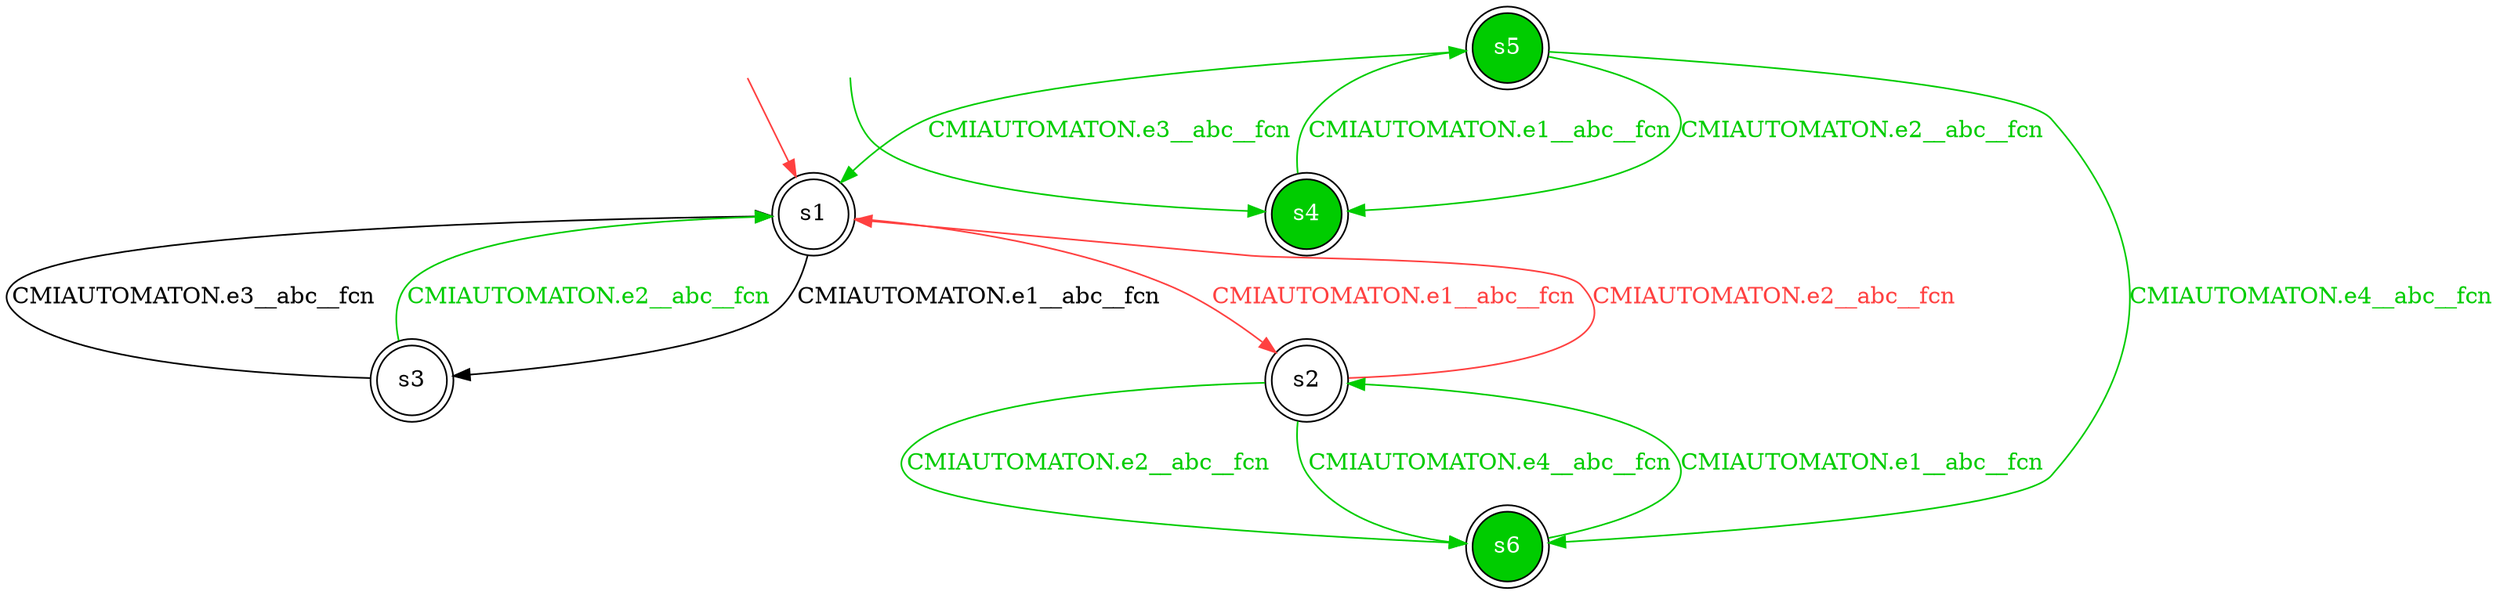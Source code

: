 digraph diffautomaton {
	1 [label=<s1> shape="doublecircle"];
	4 [label=<s4> shape="doublecircle" fillcolor="#00cc00" fontcolor="#ffffff" style="filled"];
	2 [label=<s2> shape="doublecircle"];
	3 [label=<s3> shape="doublecircle"];
	5 [label=<s5> shape="doublecircle" fillcolor="#00cc00" fontcolor="#ffffff" style="filled"];
	6 [label=<s6> shape="doublecircle" fillcolor="#00cc00" fontcolor="#ffffff" style="filled"];
	__init1 [label=<> shape="none"];
	__init1 -> 1 [color="#ff4040"];
	__init4 [label=<> shape="none"];
	__init4 -> 4 [color="#00cc00"];
	1 -> 2 [label=<<font color="#ff4040">CMIAUTOMATON.e1__abc__fcn</font>> color="#ff4040" id="1-0-2"];
	1 -> 3 [label=<<font color="#000000">CMIAUTOMATON.e1__abc__fcn</font>> id="1-1-3"];
	4 -> 5 [label=<<font color="#00cc00">CMIAUTOMATON.e1__abc__fcn</font>> color="#00cc00" id="4-0-5"];
	2 -> 1 [label=<<font color="#ff4040">CMIAUTOMATON.e2__abc__fcn</font>> color="#ff4040" id="2-0-1"];
	2 -> 6 [label=<<font color="#00cc00">CMIAUTOMATON.e2__abc__fcn</font>> color="#00cc00" id="2-1-6"];
	2 -> 6 [label=<<font color="#00cc00">CMIAUTOMATON.e4__abc__fcn</font>> color="#00cc00" id="2-2-6"];
	3 -> 1 [label=<<font color="#000000">CMIAUTOMATON.e3__abc__fcn</font>> id="3-0-1"];
	3 -> 1 [label=<<font color="#00cc00">CMIAUTOMATON.e2__abc__fcn</font>> color="#00cc00" id="3-1-1"];
	5 -> 4 [label=<<font color="#00cc00">CMIAUTOMATON.e2__abc__fcn</font>> color="#00cc00" id="5-0-4"];
	5 -> 6 [label=<<font color="#00cc00">CMIAUTOMATON.e4__abc__fcn</font>> color="#00cc00" id="5-1-6"];
	5 -> 1 [label=<<font color="#00cc00">CMIAUTOMATON.e3__abc__fcn</font>> color="#00cc00" id="5-2-1"];
	6 -> 2 [label=<<font color="#00cc00">CMIAUTOMATON.e1__abc__fcn</font>> color="#00cc00" id="6-0-2"];
}

